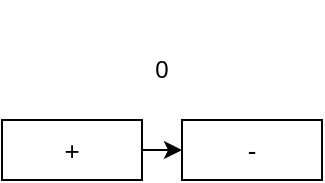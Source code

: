 <mxfile>
    <diagram id="KIuRQudxxosJuwgS9ESU" name="Page-1">
        <mxGraphModel dx="422" dy="357" grid="1" gridSize="10" guides="1" tooltips="1" connect="1" arrows="1" fold="1" page="1" pageScale="1" pageWidth="850" pageHeight="1100" math="0" shadow="0">
            <root>
                <mxCell id="0"/>
                <mxCell id="1" parent="0"/>
                <mxCell id="2" value="0" style="text;html=1;strokeColor=none;fillColor=none;align=center;verticalAlign=middle;whiteSpace=wrap;rounded=0;" vertex="1" parent="1">
                    <mxGeometry x="190" y="70" width="120" height="70" as="geometry"/>
                </mxCell>
                <mxCell id="5" value="" style="edgeStyle=none;html=1;fontSize=13;" edge="1" parent="1" source="3" target="4">
                    <mxGeometry relative="1" as="geometry"/>
                </mxCell>
                <mxCell id="3" value="" style="rounded=0;whiteSpace=wrap;html=1;fontSize=13;" vertex="1" parent="1">
                    <mxGeometry x="170" y="130" width="70" height="30" as="geometry"/>
                </mxCell>
                <mxCell id="4" value="" style="rounded=0;whiteSpace=wrap;html=1;fontSize=13;" vertex="1" parent="1">
                    <mxGeometry x="260" y="130" width="70" height="30" as="geometry"/>
                </mxCell>
                <mxCell id="6" value="+" style="text;html=1;strokeColor=none;fillColor=none;align=center;verticalAlign=middle;whiteSpace=wrap;rounded=0;fontSize=13;" vertex="1" parent="1">
                    <mxGeometry x="175" y="130" width="60" height="30" as="geometry"/>
                </mxCell>
                <mxCell id="7" value="-" style="text;html=1;strokeColor=none;fillColor=none;align=center;verticalAlign=middle;whiteSpace=wrap;rounded=0;fontSize=13;" vertex="1" parent="1">
                    <mxGeometry x="265" y="130" width="60" height="30" as="geometry"/>
                </mxCell>
            </root>
        </mxGraphModel>
    </diagram>
</mxfile>